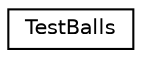 digraph "Graphical Class Hierarchy"
{
 // LATEX_PDF_SIZE
  edge [fontname="Helvetica",fontsize="10",labelfontname="Helvetica",labelfontsize="10"];
  node [fontname="Helvetica",fontsize="10",shape=record];
  rankdir="LR";
  Node0 [label="TestBalls",height=0.2,width=0.4,color="black", fillcolor="white", style="filled",URL="$classTestBalls.html",tooltip="TestBalls.java."];
}
